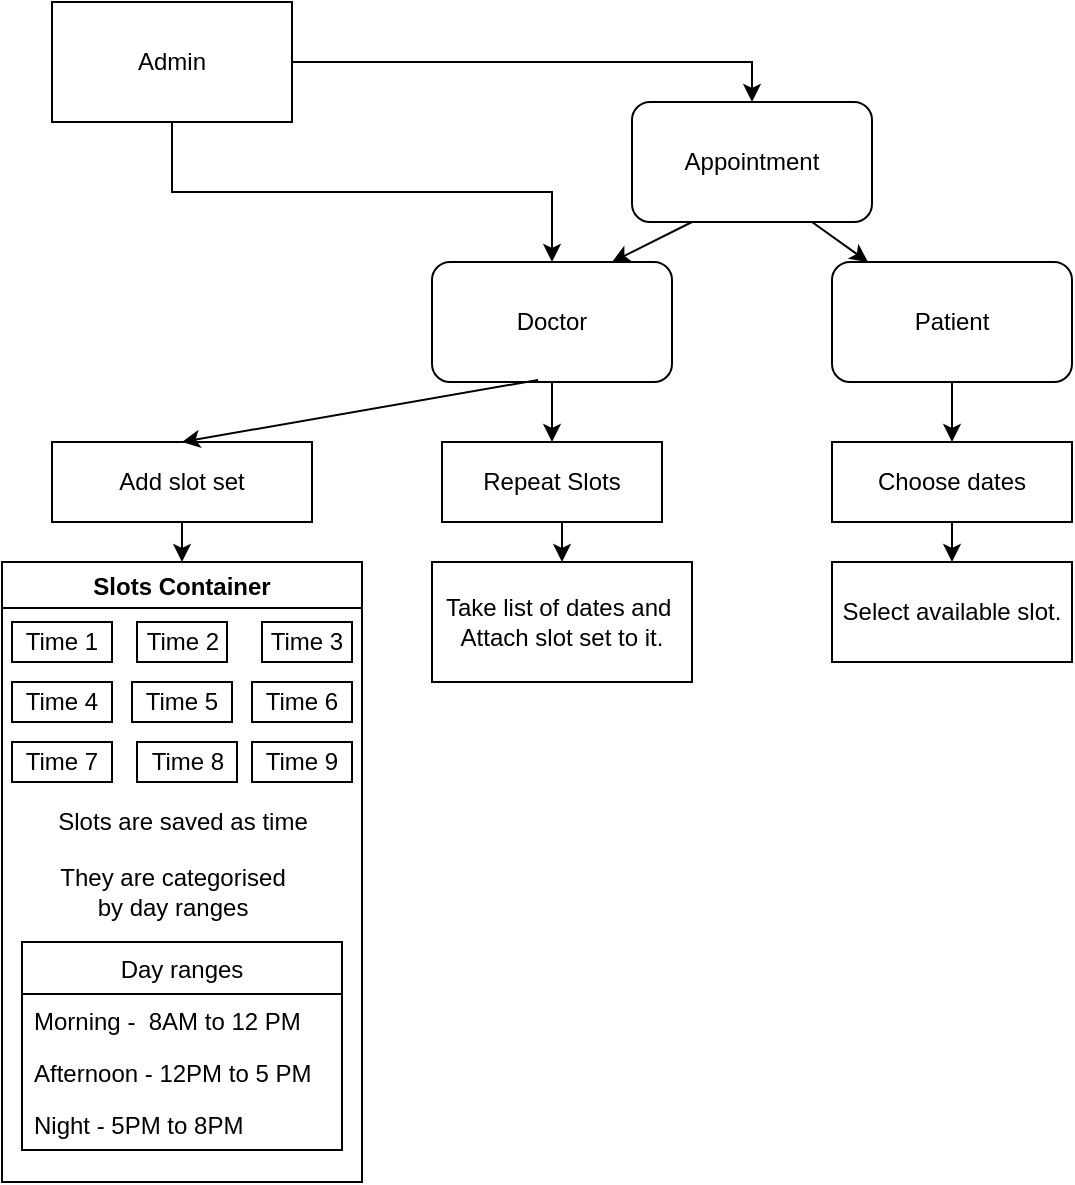 <mxfile>
    <diagram id="AE8SoWGsKwa7lsKTd74U" name="Page-1">
        <mxGraphModel dx="1161" dy="625" grid="1" gridSize="10" guides="1" tooltips="1" connect="1" arrows="1" fold="1" page="1" pageScale="1" pageWidth="827" pageHeight="1169" background="none" math="0" shadow="0">
            <root>
                <mxCell id="0"/>
                <mxCell id="1" parent="0"/>
                <mxCell id="h0oBVU2ayTolBxHLRxW6-1" value="Appointment" style="rounded=1;whiteSpace=wrap;html=1;" parent="1" vertex="1">
                    <mxGeometry x="360" y="80" width="120" height="60" as="geometry"/>
                </mxCell>
                <mxCell id="h0oBVU2ayTolBxHLRxW6-2" value="Add slot set" style="rounded=0;whiteSpace=wrap;html=1;" parent="1" vertex="1">
                    <mxGeometry x="70" y="250" width="130" height="40" as="geometry"/>
                </mxCell>
                <mxCell id="h0oBVU2ayTolBxHLRxW6-39" style="edgeStyle=orthogonalEdgeStyle;rounded=0;orthogonalLoop=1;jettySize=auto;html=1;exitX=0.5;exitY=1;exitDx=0;exitDy=0;entryX=0.5;entryY=0;entryDx=0;entryDy=0;" parent="1" source="h0oBVU2ayTolBxHLRxW6-3" target="h0oBVU2ayTolBxHLRxW6-36" edge="1">
                    <mxGeometry relative="1" as="geometry"/>
                </mxCell>
                <mxCell id="h0oBVU2ayTolBxHLRxW6-3" value="Doctor" style="rounded=1;whiteSpace=wrap;html=1;" parent="1" vertex="1">
                    <mxGeometry x="260" y="160" width="120" height="60" as="geometry"/>
                </mxCell>
                <mxCell id="h0oBVU2ayTolBxHLRxW6-41" style="edgeStyle=orthogonalEdgeStyle;rounded=0;orthogonalLoop=1;jettySize=auto;html=1;exitX=0.5;exitY=1;exitDx=0;exitDy=0;entryX=0.5;entryY=0;entryDx=0;entryDy=0;" parent="1" source="h0oBVU2ayTolBxHLRxW6-4" target="h0oBVU2ayTolBxHLRxW6-40" edge="1">
                    <mxGeometry relative="1" as="geometry"/>
                </mxCell>
                <mxCell id="h0oBVU2ayTolBxHLRxW6-4" value="Patient" style="rounded=1;whiteSpace=wrap;html=1;" parent="1" vertex="1">
                    <mxGeometry x="460" y="160" width="120" height="60" as="geometry"/>
                </mxCell>
                <mxCell id="h0oBVU2ayTolBxHLRxW6-5" value="" style="endArrow=classic;html=1;rounded=0;exitX=0.75;exitY=1;exitDx=0;exitDy=0;" parent="1" source="h0oBVU2ayTolBxHLRxW6-1" target="h0oBVU2ayTolBxHLRxW6-4" edge="1">
                    <mxGeometry width="50" height="50" relative="1" as="geometry">
                        <mxPoint x="390" y="290" as="sourcePoint"/>
                        <mxPoint x="440" y="240" as="targetPoint"/>
                    </mxGeometry>
                </mxCell>
                <mxCell id="h0oBVU2ayTolBxHLRxW6-6" value="" style="endArrow=classic;html=1;rounded=0;exitX=0.25;exitY=1;exitDx=0;exitDy=0;entryX=0.75;entryY=0;entryDx=0;entryDy=0;" parent="1" source="h0oBVU2ayTolBxHLRxW6-1" target="h0oBVU2ayTolBxHLRxW6-3" edge="1">
                    <mxGeometry width="50" height="50" relative="1" as="geometry">
                        <mxPoint x="330" y="290" as="sourcePoint"/>
                        <mxPoint x="380" y="240" as="targetPoint"/>
                    </mxGeometry>
                </mxCell>
                <mxCell id="h0oBVU2ayTolBxHLRxW6-7" value="" style="endArrow=classic;html=1;rounded=0;exitX=0.442;exitY=0.983;exitDx=0;exitDy=0;exitPerimeter=0;entryX=0.5;entryY=0;entryDx=0;entryDy=0;" parent="1" source="h0oBVU2ayTolBxHLRxW6-3" target="h0oBVU2ayTolBxHLRxW6-2" edge="1">
                    <mxGeometry width="50" height="50" relative="1" as="geometry">
                        <mxPoint x="390" y="290" as="sourcePoint"/>
                        <mxPoint x="440" y="240" as="targetPoint"/>
                    </mxGeometry>
                </mxCell>
                <mxCell id="h0oBVU2ayTolBxHLRxW6-8" value="" style="endArrow=classic;html=1;rounded=0;exitX=0.5;exitY=1;exitDx=0;exitDy=0;entryX=0.5;entryY=0;entryDx=0;entryDy=0;" parent="1" source="h0oBVU2ayTolBxHLRxW6-2" target="h0oBVU2ayTolBxHLRxW6-9" edge="1">
                    <mxGeometry width="50" height="50" relative="1" as="geometry">
                        <mxPoint x="390" y="290" as="sourcePoint"/>
                        <mxPoint x="205" y="340" as="targetPoint"/>
                    </mxGeometry>
                </mxCell>
                <mxCell id="h0oBVU2ayTolBxHLRxW6-9" value="Slots Container" style="swimlane;" parent="1" vertex="1">
                    <mxGeometry x="45" y="310" width="180" height="310" as="geometry"/>
                </mxCell>
                <mxCell id="h0oBVU2ayTolBxHLRxW6-10" value="Time 1" style="whiteSpace=wrap;html=1;" parent="h0oBVU2ayTolBxHLRxW6-9" vertex="1">
                    <mxGeometry x="5" y="30" width="50" height="20" as="geometry"/>
                </mxCell>
                <mxCell id="h0oBVU2ayTolBxHLRxW6-12" value="Time 2" style="rounded=0;whiteSpace=wrap;html=1;" parent="h0oBVU2ayTolBxHLRxW6-9" vertex="1">
                    <mxGeometry x="67.5" y="30" width="45" height="20" as="geometry"/>
                </mxCell>
                <mxCell id="h0oBVU2ayTolBxHLRxW6-13" value="Time 3" style="rounded=0;whiteSpace=wrap;html=1;" parent="h0oBVU2ayTolBxHLRxW6-9" vertex="1">
                    <mxGeometry x="130" y="30" width="45" height="20" as="geometry"/>
                </mxCell>
                <mxCell id="h0oBVU2ayTolBxHLRxW6-14" value="Time 4" style="whiteSpace=wrap;html=1;" parent="h0oBVU2ayTolBxHLRxW6-9" vertex="1">
                    <mxGeometry x="5" y="60" width="50" height="20" as="geometry"/>
                </mxCell>
                <mxCell id="h0oBVU2ayTolBxHLRxW6-15" value="Time 5" style="whiteSpace=wrap;html=1;" parent="h0oBVU2ayTolBxHLRxW6-9" vertex="1">
                    <mxGeometry x="65" y="60" width="50" height="20" as="geometry"/>
                </mxCell>
                <mxCell id="h0oBVU2ayTolBxHLRxW6-24" value="Time 8" style="whiteSpace=wrap;html=1;" parent="h0oBVU2ayTolBxHLRxW6-9" vertex="1">
                    <mxGeometry x="67.5" y="90" width="50" height="20" as="geometry"/>
                </mxCell>
                <mxCell id="h0oBVU2ayTolBxHLRxW6-25" value="Time 6" style="whiteSpace=wrap;html=1;" parent="h0oBVU2ayTolBxHLRxW6-9" vertex="1">
                    <mxGeometry x="125" y="60" width="50" height="20" as="geometry"/>
                </mxCell>
                <mxCell id="h0oBVU2ayTolBxHLRxW6-26" value="Time 7" style="whiteSpace=wrap;html=1;" parent="h0oBVU2ayTolBxHLRxW6-9" vertex="1">
                    <mxGeometry x="5" y="90" width="50" height="20" as="geometry"/>
                </mxCell>
                <mxCell id="h0oBVU2ayTolBxHLRxW6-27" value="Time 9" style="whiteSpace=wrap;html=1;" parent="h0oBVU2ayTolBxHLRxW6-9" vertex="1">
                    <mxGeometry x="125" y="90" width="50" height="20" as="geometry"/>
                </mxCell>
                <mxCell id="h0oBVU2ayTolBxHLRxW6-28" value="Slots are saved as time" style="text;html=1;align=center;verticalAlign=middle;resizable=0;points=[];autosize=1;strokeColor=none;fillColor=none;" parent="h0oBVU2ayTolBxHLRxW6-9" vertex="1">
                    <mxGeometry x="20" y="120" width="140" height="20" as="geometry"/>
                </mxCell>
                <mxCell id="h0oBVU2ayTolBxHLRxW6-29" value="They are categorised &lt;br&gt;by day ranges" style="text;html=1;align=center;verticalAlign=middle;resizable=0;points=[];autosize=1;strokeColor=none;fillColor=none;" parent="h0oBVU2ayTolBxHLRxW6-9" vertex="1">
                    <mxGeometry x="20" y="150" width="130" height="30" as="geometry"/>
                </mxCell>
                <mxCell id="h0oBVU2ayTolBxHLRxW6-31" value="Day ranges" style="swimlane;fontStyle=0;childLayout=stackLayout;horizontal=1;startSize=26;fillColor=none;horizontalStack=0;resizeParent=1;resizeParentMax=0;resizeLast=0;collapsible=1;marginBottom=0;" parent="h0oBVU2ayTolBxHLRxW6-9" vertex="1">
                    <mxGeometry x="10" y="190" width="160" height="104" as="geometry">
                        <mxRectangle x="10" y="190" width="90" height="26" as="alternateBounds"/>
                    </mxGeometry>
                </mxCell>
                <mxCell id="h0oBVU2ayTolBxHLRxW6-32" value="Morning -  8AM to 12 PM" style="text;strokeColor=none;fillColor=none;align=left;verticalAlign=top;spacingLeft=4;spacingRight=4;overflow=hidden;rotatable=0;points=[[0,0.5],[1,0.5]];portConstraint=eastwest;" parent="h0oBVU2ayTolBxHLRxW6-31" vertex="1">
                    <mxGeometry y="26" width="160" height="26" as="geometry"/>
                </mxCell>
                <mxCell id="h0oBVU2ayTolBxHLRxW6-33" value="Afternoon - 12PM to 5 PM" style="text;strokeColor=none;fillColor=none;align=left;verticalAlign=top;spacingLeft=4;spacingRight=4;overflow=hidden;rotatable=0;points=[[0,0.5],[1,0.5]];portConstraint=eastwest;" parent="h0oBVU2ayTolBxHLRxW6-31" vertex="1">
                    <mxGeometry y="52" width="160" height="26" as="geometry"/>
                </mxCell>
                <mxCell id="h0oBVU2ayTolBxHLRxW6-34" value="Night - 5PM to 8PM" style="text;strokeColor=none;fillColor=none;align=left;verticalAlign=top;spacingLeft=4;spacingRight=4;overflow=hidden;rotatable=0;points=[[0,0.5],[1,0.5]];portConstraint=eastwest;" parent="h0oBVU2ayTolBxHLRxW6-31" vertex="1">
                    <mxGeometry y="78" width="160" height="26" as="geometry"/>
                </mxCell>
                <mxCell id="h0oBVU2ayTolBxHLRxW6-38" style="edgeStyle=orthogonalEdgeStyle;rounded=0;orthogonalLoop=1;jettySize=auto;html=1;exitX=0.5;exitY=1;exitDx=0;exitDy=0;entryX=0.5;entryY=0;entryDx=0;entryDy=0;" parent="1" source="h0oBVU2ayTolBxHLRxW6-36" target="h0oBVU2ayTolBxHLRxW6-37" edge="1">
                    <mxGeometry relative="1" as="geometry"/>
                </mxCell>
                <mxCell id="h0oBVU2ayTolBxHLRxW6-36" value="Repeat Slots" style="rounded=0;whiteSpace=wrap;html=1;" parent="1" vertex="1">
                    <mxGeometry x="265" y="250" width="110" height="40" as="geometry"/>
                </mxCell>
                <mxCell id="h0oBVU2ayTolBxHLRxW6-37" value="Take list of dates and&amp;nbsp;&lt;br&gt;Attach slot set to it." style="rounded=0;whiteSpace=wrap;html=1;" parent="1" vertex="1">
                    <mxGeometry x="260" y="310" width="130" height="60" as="geometry"/>
                </mxCell>
                <mxCell id="h0oBVU2ayTolBxHLRxW6-42" style="edgeStyle=orthogonalEdgeStyle;rounded=0;orthogonalLoop=1;jettySize=auto;html=1;exitX=0.5;exitY=1;exitDx=0;exitDy=0;" parent="1" source="h0oBVU2ayTolBxHLRxW6-40" edge="1">
                    <mxGeometry relative="1" as="geometry">
                        <mxPoint x="520" y="310" as="targetPoint"/>
                    </mxGeometry>
                </mxCell>
                <mxCell id="h0oBVU2ayTolBxHLRxW6-40" value="Choose dates" style="rounded=0;whiteSpace=wrap;html=1;" parent="1" vertex="1">
                    <mxGeometry x="460" y="250" width="120" height="40" as="geometry"/>
                </mxCell>
                <mxCell id="h0oBVU2ayTolBxHLRxW6-43" value="Select available slot." style="rounded=0;whiteSpace=wrap;html=1;" parent="1" vertex="1">
                    <mxGeometry x="460" y="310" width="120" height="50" as="geometry"/>
                </mxCell>
                <mxCell id="h0oBVU2ayTolBxHLRxW6-45" style="edgeStyle=orthogonalEdgeStyle;rounded=0;orthogonalLoop=1;jettySize=auto;html=1;exitX=0.5;exitY=1;exitDx=0;exitDy=0;" parent="1" source="h0oBVU2ayTolBxHLRxW6-44" target="h0oBVU2ayTolBxHLRxW6-3" edge="1">
                    <mxGeometry relative="1" as="geometry"/>
                </mxCell>
                <mxCell id="h0oBVU2ayTolBxHLRxW6-46" style="edgeStyle=orthogonalEdgeStyle;rounded=0;orthogonalLoop=1;jettySize=auto;html=1;entryX=0.5;entryY=0;entryDx=0;entryDy=0;" parent="1" source="h0oBVU2ayTolBxHLRxW6-44" target="h0oBVU2ayTolBxHLRxW6-1" edge="1">
                    <mxGeometry relative="1" as="geometry"/>
                </mxCell>
                <mxCell id="h0oBVU2ayTolBxHLRxW6-44" value="Admin" style="rounded=0;whiteSpace=wrap;html=1;" parent="1" vertex="1">
                    <mxGeometry x="70" y="30" width="120" height="60" as="geometry"/>
                </mxCell>
            </root>
        </mxGraphModel>
    </diagram>
</mxfile>